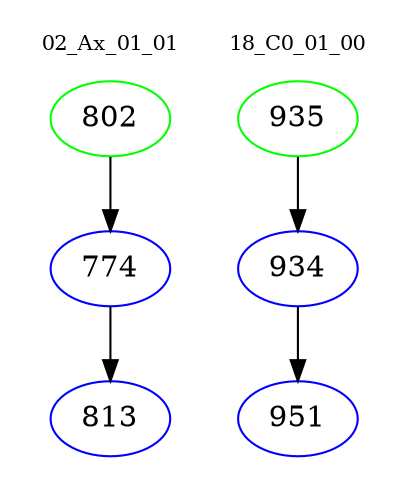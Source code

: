 digraph{
subgraph cluster_0 {
color = white
label = "02_Ax_01_01";
fontsize=10;
T0_802 [label="802", color="green"]
T0_802 -> T0_774 [color="black"]
T0_774 [label="774", color="blue"]
T0_774 -> T0_813 [color="black"]
T0_813 [label="813", color="blue"]
}
subgraph cluster_1 {
color = white
label = "18_C0_01_00";
fontsize=10;
T1_935 [label="935", color="green"]
T1_935 -> T1_934 [color="black"]
T1_934 [label="934", color="blue"]
T1_934 -> T1_951 [color="black"]
T1_951 [label="951", color="blue"]
}
}
